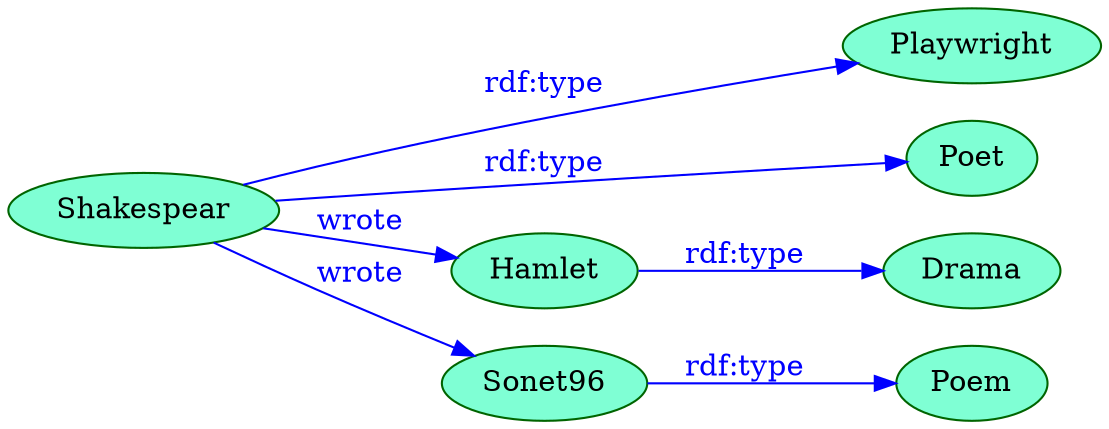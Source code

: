 digraph {
    rankdir=LR;
    {rank=same; Playwright Poet Drama Poem}
    Shakespear [style="filled" color="darkgreen" fillcolor="aquamarine"];
    Playwright [style="filled" color="darkgreen" fillcolor="aquamarine"];
    Poet       [style="filled" color="darkgreen" fillcolor="aquamarine"];
    Hamlet     [style="filled" color="darkgreen" fillcolor="aquamarine"];
    Sonet96    [style="filled" color="darkgreen" fillcolor="aquamarine"];
    Drama      [style="filled" color="darkgreen" fillcolor="aquamarine"];
    Poem       [style="filled" color="darkgreen" fillcolor="aquamarine"];
    Shakespear -> Playwright [label="rdf:type" color="blue" fontcolor="blue"];
    Shakespear -> Poet       [label="rdf:type" color="blue" fontcolor="blue"];
    Shakespear -> Hamlet     [label="wrote" color="blue" fontcolor="blue"];
    Shakespear -> Sonet96    [label="wrote" color="blue" fontcolor="blue"];
    Hamlet  -> Drama [label="rdf:type" color="blue" fontcolor="blue"];
    Sonet96 -> Poem  [label="rdf:type" color="blue" fontcolor="blue"];
}

